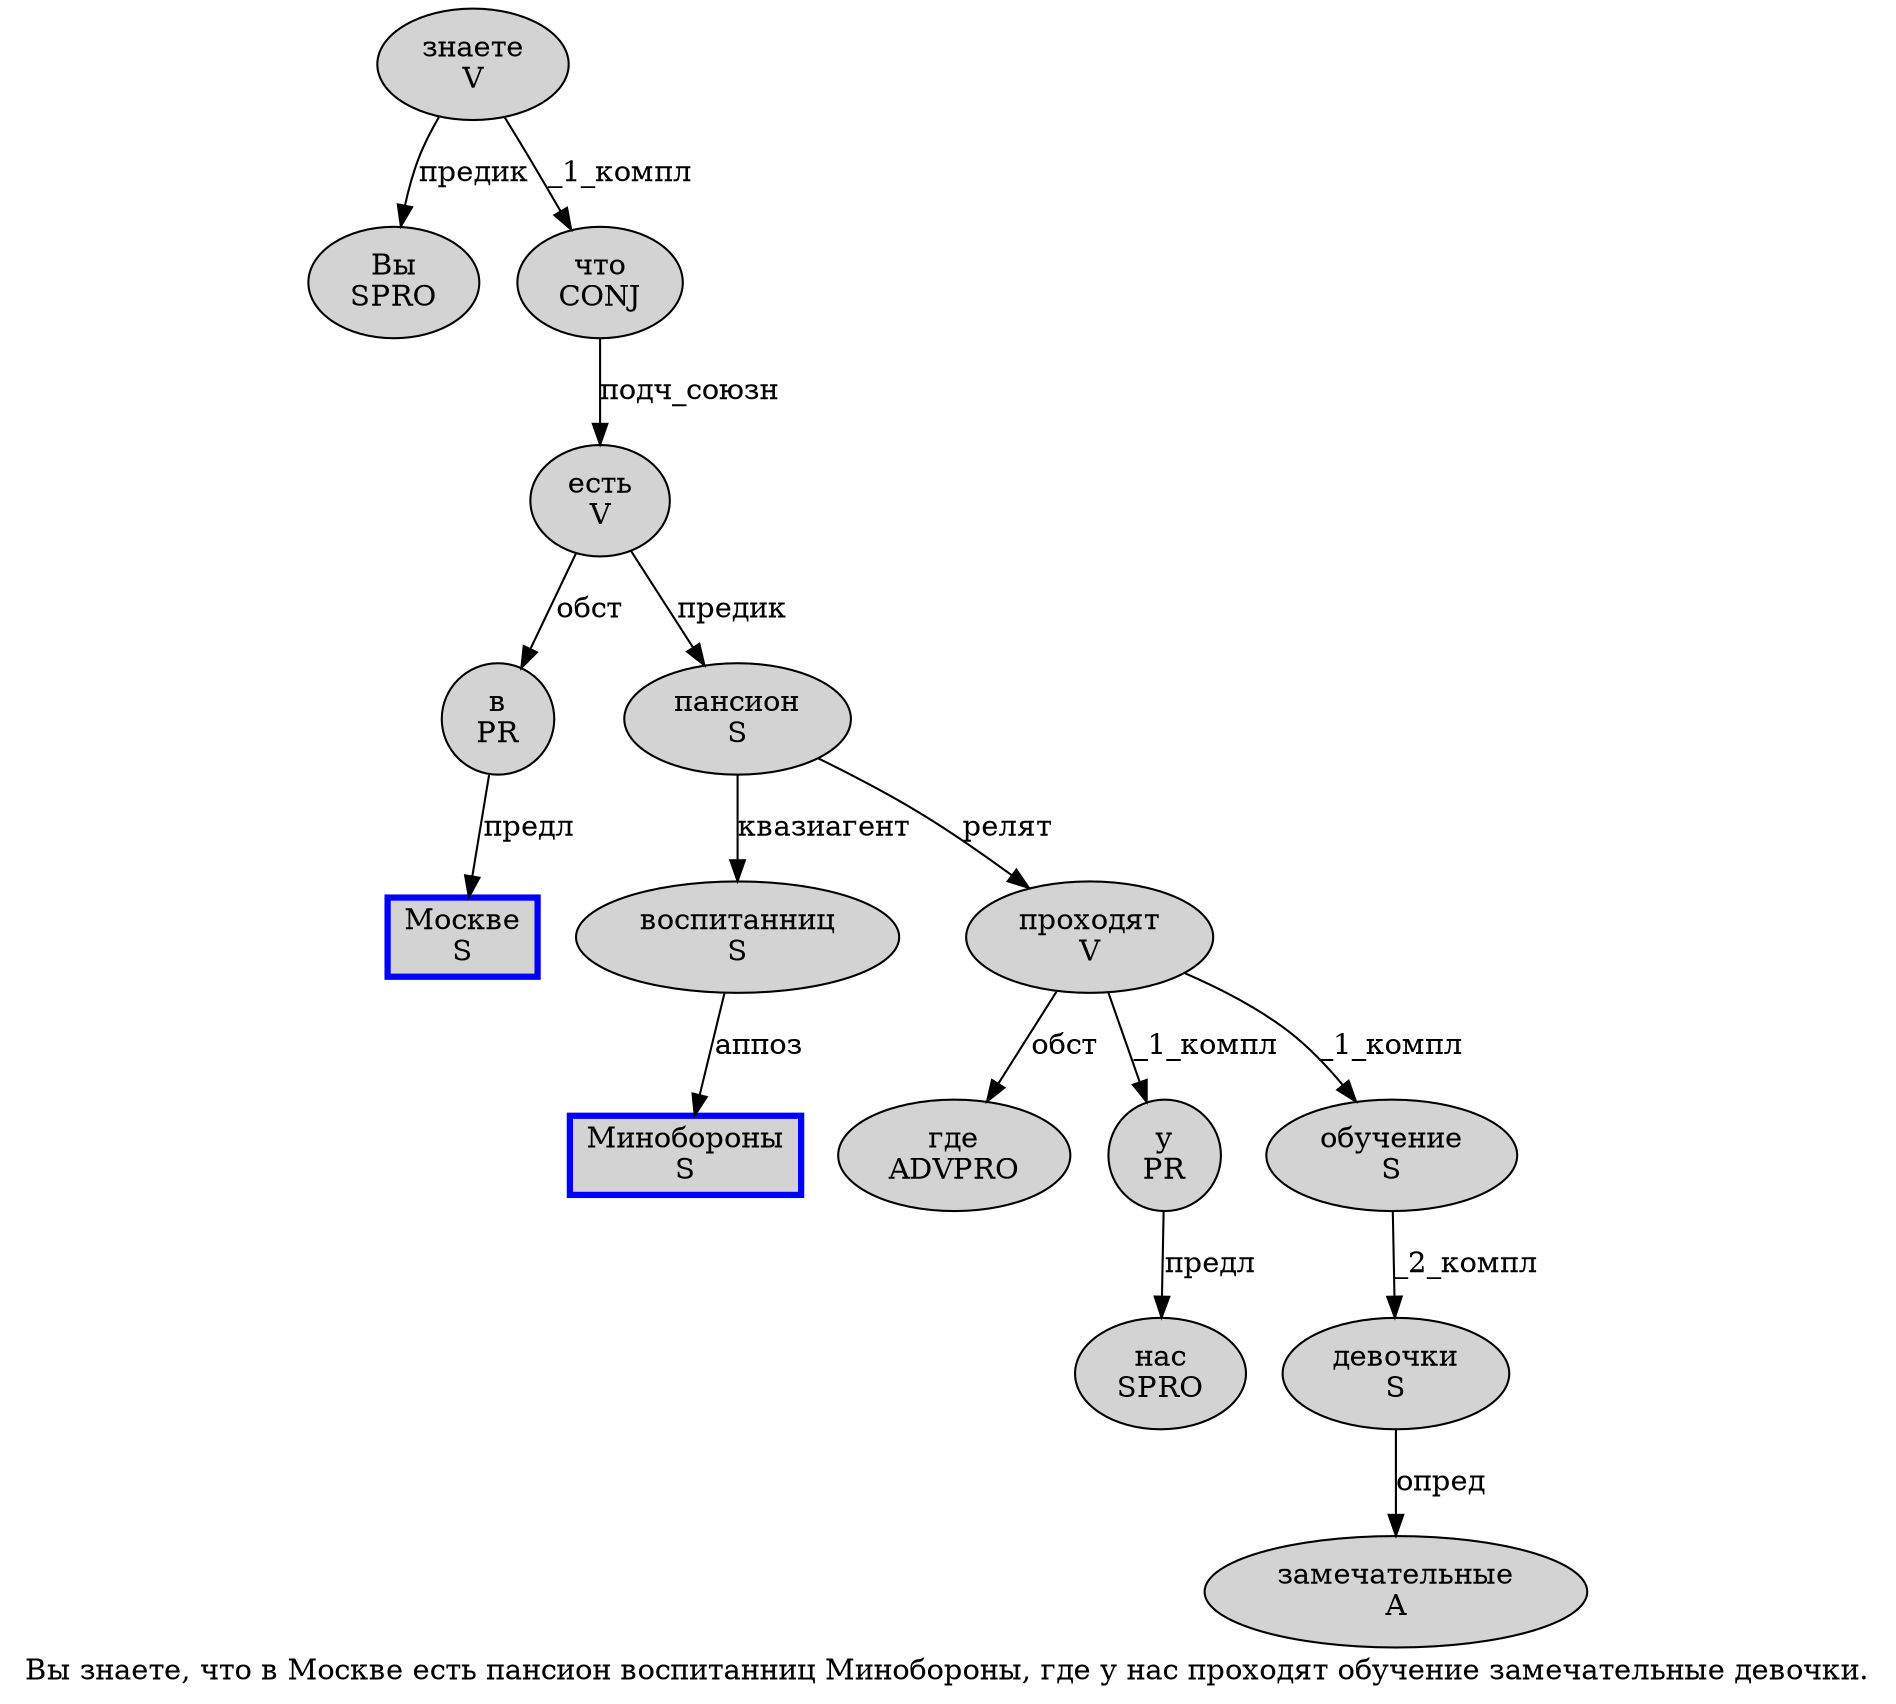 digraph SENTENCE_647 {
	graph [label="Вы знаете, что в Москве есть пансион воспитанниц Минобороны, где у нас проходят обучение замечательные девочки."]
	node [style=filled]
		0 [label="Вы
SPRO" color="" fillcolor=lightgray penwidth=1 shape=ellipse]
		1 [label="знаете
V" color="" fillcolor=lightgray penwidth=1 shape=ellipse]
		3 [label="что
CONJ" color="" fillcolor=lightgray penwidth=1 shape=ellipse]
		4 [label="в
PR" color="" fillcolor=lightgray penwidth=1 shape=ellipse]
		5 [label="Москве
S" color=blue fillcolor=lightgray penwidth=3 shape=box]
		6 [label="есть
V" color="" fillcolor=lightgray penwidth=1 shape=ellipse]
		7 [label="пансион
S" color="" fillcolor=lightgray penwidth=1 shape=ellipse]
		8 [label="воспитанниц
S" color="" fillcolor=lightgray penwidth=1 shape=ellipse]
		9 [label="Минобороны
S" color=blue fillcolor=lightgray penwidth=3 shape=box]
		11 [label="где
ADVPRO" color="" fillcolor=lightgray penwidth=1 shape=ellipse]
		12 [label="у
PR" color="" fillcolor=lightgray penwidth=1 shape=ellipse]
		13 [label="нас
SPRO" color="" fillcolor=lightgray penwidth=1 shape=ellipse]
		14 [label="проходят
V" color="" fillcolor=lightgray penwidth=1 shape=ellipse]
		15 [label="обучение
S" color="" fillcolor=lightgray penwidth=1 shape=ellipse]
		16 [label="замечательные
A" color="" fillcolor=lightgray penwidth=1 shape=ellipse]
		17 [label="девочки
S" color="" fillcolor=lightgray penwidth=1 shape=ellipse]
			1 -> 0 [label="предик"]
			1 -> 3 [label="_1_компл"]
			4 -> 5 [label="предл"]
			7 -> 8 [label="квазиагент"]
			7 -> 14 [label="релят"]
			12 -> 13 [label="предл"]
			8 -> 9 [label="аппоз"]
			6 -> 4 [label="обст"]
			6 -> 7 [label="предик"]
			15 -> 17 [label="_2_компл"]
			14 -> 11 [label="обст"]
			14 -> 12 [label="_1_компл"]
			14 -> 15 [label="_1_компл"]
			17 -> 16 [label="опред"]
			3 -> 6 [label="подч_союзн"]
}